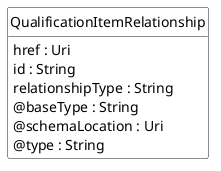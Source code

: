 @startuml
hide circle
hide methods
hide stereotype
show <<Enumeration>> stereotype
skinparam class {
   BackgroundColor<<Enumeration>> #E6F5F7
   BackgroundColor<<Ref>> #FFFFE0
   BackgroundColor<<Pivot>> #FFFFFFF
   BackgroundColor<<SimpleType>> #E2F0DA
   BackgroundColor #FCF2E3
}

class QualificationItemRelationship <<Pivot>> {
    href : Uri
    id : String
    relationshipType : String
    @baseType : String
    @schemaLocation : Uri
    @type : String
}


@enduml